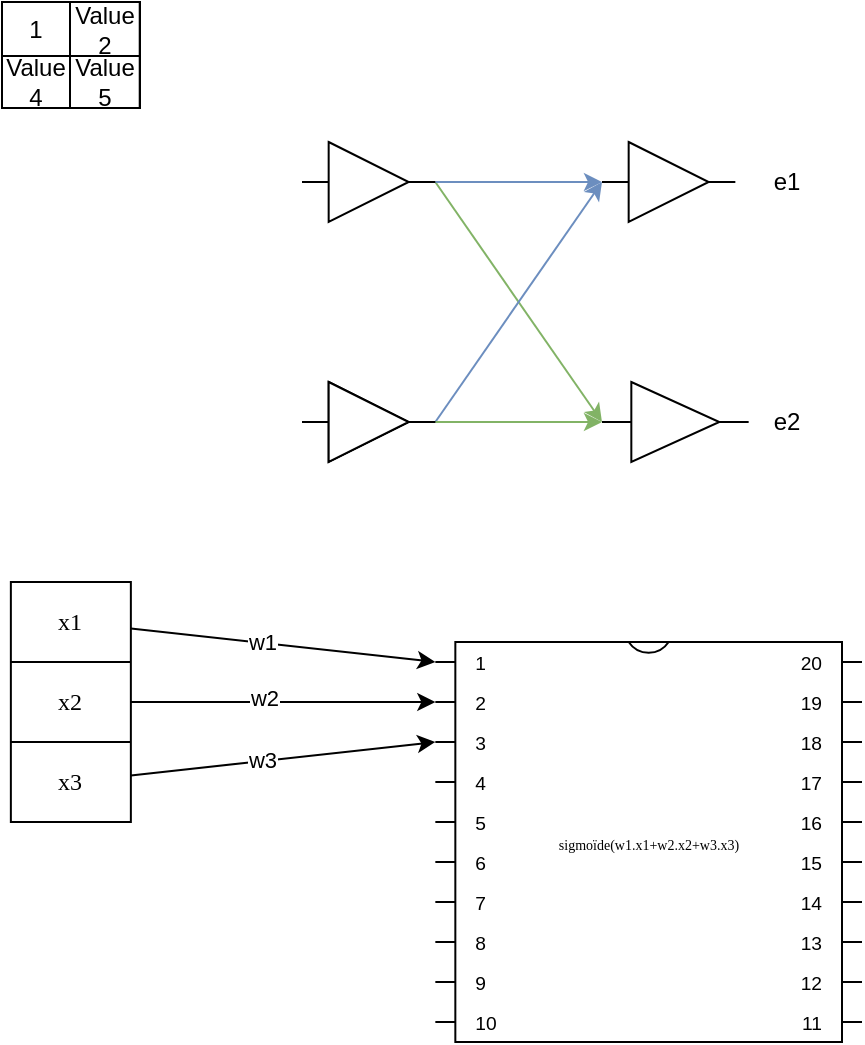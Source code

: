 <mxfile version="24.3.0" type="github">
  <diagram id="C5RBs43oDa-KdzZeNtuy" name="Page-1">
    <mxGraphModel dx="781" dy="423" grid="1" gridSize="10" guides="1" tooltips="1" connect="1" arrows="1" fold="1" page="1" pageScale="1" pageWidth="1169" pageHeight="827" math="0" shadow="0">
      <root>
        <mxCell id="WIyWlLk6GJQsqaUBKTNV-0" />
        <mxCell id="WIyWlLk6GJQsqaUBKTNV-1" parent="WIyWlLk6GJQsqaUBKTNV-0" />
        <mxCell id="LLCsSia3MjpJeiBKYf-Y-13" value="" style="childLayout=tableLayout;recursiveResize=0;shadow=0;fillColor=none;" vertex="1" parent="WIyWlLk6GJQsqaUBKTNV-1">
          <mxGeometry x="10" y="10" width="68.86" height="53" as="geometry" />
        </mxCell>
        <mxCell id="LLCsSia3MjpJeiBKYf-Y-14" value="" style="shape=tableRow;horizontal=0;startSize=0;swimlaneHead=0;swimlaneBody=0;top=0;left=0;bottom=0;right=0;dropTarget=0;collapsible=0;recursiveResize=0;expand=0;fontStyle=0;fillColor=none;strokeColor=inherit;" vertex="1" parent="LLCsSia3MjpJeiBKYf-Y-13">
          <mxGeometry width="68.86" height="27" as="geometry" />
        </mxCell>
        <mxCell id="LLCsSia3MjpJeiBKYf-Y-15" value="1" style="connectable=0;recursiveResize=0;strokeColor=inherit;fillColor=none;align=center;whiteSpace=wrap;html=1;" vertex="1" parent="LLCsSia3MjpJeiBKYf-Y-14">
          <mxGeometry width="34" height="27" as="geometry">
            <mxRectangle width="34" height="27" as="alternateBounds" />
          </mxGeometry>
        </mxCell>
        <mxCell id="LLCsSia3MjpJeiBKYf-Y-16" value="Value 2" style="connectable=0;recursiveResize=0;strokeColor=inherit;fillColor=none;align=center;whiteSpace=wrap;html=1;" vertex="1" parent="LLCsSia3MjpJeiBKYf-Y-14">
          <mxGeometry x="34" width="35" height="27" as="geometry">
            <mxRectangle width="35" height="27" as="alternateBounds" />
          </mxGeometry>
        </mxCell>
        <mxCell id="LLCsSia3MjpJeiBKYf-Y-18" style="shape=tableRow;horizontal=0;startSize=0;swimlaneHead=0;swimlaneBody=0;top=0;left=0;bottom=0;right=0;dropTarget=0;collapsible=0;recursiveResize=0;expand=0;fontStyle=0;fillColor=none;strokeColor=inherit;" vertex="1" parent="LLCsSia3MjpJeiBKYf-Y-13">
          <mxGeometry y="27" width="68.86" height="26" as="geometry" />
        </mxCell>
        <mxCell id="LLCsSia3MjpJeiBKYf-Y-19" value="Value 4" style="connectable=0;recursiveResize=0;strokeColor=inherit;fillColor=none;align=center;whiteSpace=wrap;html=1;" vertex="1" parent="LLCsSia3MjpJeiBKYf-Y-18">
          <mxGeometry width="34" height="26" as="geometry">
            <mxRectangle width="34" height="26" as="alternateBounds" />
          </mxGeometry>
        </mxCell>
        <mxCell id="LLCsSia3MjpJeiBKYf-Y-20" value="Value 5" style="connectable=0;recursiveResize=0;strokeColor=inherit;fillColor=none;align=center;whiteSpace=wrap;html=1;" vertex="1" parent="LLCsSia3MjpJeiBKYf-Y-18">
          <mxGeometry x="34" width="35" height="26" as="geometry">
            <mxRectangle width="35" height="26" as="alternateBounds" />
          </mxGeometry>
        </mxCell>
        <mxCell id="LLCsSia3MjpJeiBKYf-Y-46" style="rounded=0;orthogonalLoop=1;jettySize=auto;html=1;entryX=0;entryY=0.5;entryDx=0;entryDy=0;exitX=1;exitY=0.5;exitDx=0;exitDy=0;shadow=0;fillColor=#d5e8d4;strokeColor=#82b366;" edge="1" parent="WIyWlLk6GJQsqaUBKTNV-1" source="LLCsSia3MjpJeiBKYf-Y-42" target="LLCsSia3MjpJeiBKYf-Y-45">
          <mxGeometry relative="1" as="geometry" />
        </mxCell>
        <mxCell id="LLCsSia3MjpJeiBKYf-Y-48" style="rounded=0;orthogonalLoop=1;jettySize=auto;html=1;exitX=1;exitY=0.5;exitDx=0;exitDy=0;shadow=0;entryX=0;entryY=0.5;entryDx=0;entryDy=0;fillColor=#dae8fc;strokeColor=#6c8ebf;" edge="1" parent="WIyWlLk6GJQsqaUBKTNV-1" source="LLCsSia3MjpJeiBKYf-Y-42" target="LLCsSia3MjpJeiBKYf-Y-44">
          <mxGeometry relative="1" as="geometry">
            <mxPoint x="280" y="140.2" as="targetPoint" />
          </mxGeometry>
        </mxCell>
        <mxCell id="LLCsSia3MjpJeiBKYf-Y-42" value="" style="verticalLabelPosition=bottom;shadow=0;dashed=0;align=center;html=1;verticalAlign=top;shape=mxgraph.electrical.logic_gates.buffer2;" vertex="1" parent="WIyWlLk6GJQsqaUBKTNV-1">
          <mxGeometry x="160" y="80" width="66.67" height="40" as="geometry" />
        </mxCell>
        <mxCell id="LLCsSia3MjpJeiBKYf-Y-47" style="rounded=0;orthogonalLoop=1;jettySize=auto;html=1;exitX=1;exitY=0.5;exitDx=0;exitDy=0;entryX=0;entryY=0.5;entryDx=0;entryDy=0;shadow=0;fillColor=#dae8fc;strokeColor=#6c8ebf;" edge="1" parent="WIyWlLk6GJQsqaUBKTNV-1" source="LLCsSia3MjpJeiBKYf-Y-43" target="LLCsSia3MjpJeiBKYf-Y-44">
          <mxGeometry relative="1" as="geometry" />
        </mxCell>
        <mxCell id="LLCsSia3MjpJeiBKYf-Y-43" value="" style="verticalLabelPosition=bottom;shadow=0;dashed=0;align=center;html=1;verticalAlign=top;shape=mxgraph.electrical.logic_gates.buffer2;" vertex="1" parent="WIyWlLk6GJQsqaUBKTNV-1">
          <mxGeometry x="160" y="200" width="66.67" height="40" as="geometry" />
        </mxCell>
        <mxCell id="LLCsSia3MjpJeiBKYf-Y-44" value="" style="verticalLabelPosition=bottom;shadow=0;dashed=0;align=center;html=1;verticalAlign=top;shape=mxgraph.electrical.logic_gates.buffer2;" vertex="1" parent="WIyWlLk6GJQsqaUBKTNV-1">
          <mxGeometry x="310" y="80" width="66.67" height="40" as="geometry" />
        </mxCell>
        <mxCell id="LLCsSia3MjpJeiBKYf-Y-45" value="" style="verticalLabelPosition=bottom;shadow=0;dashed=0;align=center;html=1;verticalAlign=top;shape=mxgraph.electrical.logic_gates.buffer2;" vertex="1" parent="WIyWlLk6GJQsqaUBKTNV-1">
          <mxGeometry x="310" y="200" width="73.33" height="40" as="geometry" />
        </mxCell>
        <mxCell id="LLCsSia3MjpJeiBKYf-Y-50" style="rounded=0;orthogonalLoop=1;jettySize=auto;html=1;exitX=1;exitY=0.5;exitDx=0;exitDy=0;entryX=0;entryY=0.5;entryDx=0;entryDy=0;shadow=0;fillColor=#d5e8d4;strokeColor=#82b366;" edge="1" parent="WIyWlLk6GJQsqaUBKTNV-1" source="LLCsSia3MjpJeiBKYf-Y-49" target="LLCsSia3MjpJeiBKYf-Y-45">
          <mxGeometry relative="1" as="geometry" />
        </mxCell>
        <mxCell id="LLCsSia3MjpJeiBKYf-Y-49" value="" style="verticalLabelPosition=bottom;shadow=0;dashed=0;align=center;html=1;verticalAlign=top;shape=mxgraph.electrical.logic_gates.buffer2;" vertex="1" parent="WIyWlLk6GJQsqaUBKTNV-1">
          <mxGeometry x="160" y="200" width="66.67" height="40" as="geometry" />
        </mxCell>
        <mxCell id="LLCsSia3MjpJeiBKYf-Y-69" value="&lt;span style=&quot;background-color: initial;&quot;&gt;e&lt;/span&gt;&lt;span style=&quot;background-color: initial;&quot;&gt;1&lt;/span&gt;" style="text;html=1;align=center;verticalAlign=middle;resizable=0;points=[];autosize=1;strokeColor=none;fillColor=none;" vertex="1" parent="WIyWlLk6GJQsqaUBKTNV-1">
          <mxGeometry x="381.67" y="85" width="40" height="30" as="geometry" />
        </mxCell>
        <mxCell id="LLCsSia3MjpJeiBKYf-Y-70" value="&lt;span style=&quot;background-color: initial;&quot;&gt;e2&lt;/span&gt;" style="text;html=1;align=center;verticalAlign=middle;resizable=0;points=[];autosize=1;strokeColor=none;fillColor=none;" vertex="1" parent="WIyWlLk6GJQsqaUBKTNV-1">
          <mxGeometry x="381.67" y="205" width="40" height="30" as="geometry" />
        </mxCell>
        <mxCell id="LLCsSia3MjpJeiBKYf-Y-80" value="&lt;font style=&quot;font-size: 7px;&quot; face=&quot;Verdana&quot;&gt;sigmoïde(w1.x1+w2.x2+w3.x3)&lt;/font&gt;" style="shadow=0;dashed=0;align=center;html=1;strokeWidth=1;shape=mxgraph.electrical.logic_gates.dual_inline_ic;labelNames=a,b,c,d,e,f,g,h,i,j,k,l,m,n,o,p,q,r,s,t;whiteSpace=wrap;" vertex="1" parent="WIyWlLk6GJQsqaUBKTNV-1">
          <mxGeometry x="226.67" y="330" width="213.33" height="200" as="geometry" />
        </mxCell>
        <mxCell id="LLCsSia3MjpJeiBKYf-Y-87" value="" style="shape=table;startSize=0;container=1;collapsible=0;childLayout=tableLayout;" vertex="1" parent="WIyWlLk6GJQsqaUBKTNV-1">
          <mxGeometry x="14.43" y="300" width="60" height="120" as="geometry" />
        </mxCell>
        <mxCell id="LLCsSia3MjpJeiBKYf-Y-88" value="" style="shape=tableRow;horizontal=0;startSize=0;swimlaneHead=0;swimlaneBody=0;strokeColor=inherit;top=0;left=0;bottom=0;right=0;collapsible=0;dropTarget=0;fillColor=none;points=[[0,0.5],[1,0.5]];portConstraint=eastwest;" vertex="1" parent="LLCsSia3MjpJeiBKYf-Y-87">
          <mxGeometry width="60" height="40" as="geometry" />
        </mxCell>
        <mxCell id="LLCsSia3MjpJeiBKYf-Y-89" value="x1" style="shape=partialRectangle;html=1;whiteSpace=wrap;connectable=0;strokeColor=inherit;overflow=hidden;fillColor=none;top=0;left=0;bottom=0;right=0;pointerEvents=1;fontFamily=Verdana;" vertex="1" parent="LLCsSia3MjpJeiBKYf-Y-88">
          <mxGeometry width="60" height="40" as="geometry">
            <mxRectangle width="60" height="40" as="alternateBounds" />
          </mxGeometry>
        </mxCell>
        <mxCell id="LLCsSia3MjpJeiBKYf-Y-90" value="" style="shape=tableRow;horizontal=0;startSize=0;swimlaneHead=0;swimlaneBody=0;strokeColor=inherit;top=0;left=0;bottom=0;right=0;collapsible=0;dropTarget=0;fillColor=none;points=[[0,0.5],[1,0.5]];portConstraint=eastwest;" vertex="1" parent="LLCsSia3MjpJeiBKYf-Y-87">
          <mxGeometry y="40" width="60" height="40" as="geometry" />
        </mxCell>
        <mxCell id="LLCsSia3MjpJeiBKYf-Y-91" value="x2" style="shape=partialRectangle;html=1;whiteSpace=wrap;connectable=0;strokeColor=inherit;overflow=hidden;fillColor=none;top=0;left=0;bottom=0;right=0;pointerEvents=1;fontFamily=Verdana;" vertex="1" parent="LLCsSia3MjpJeiBKYf-Y-90">
          <mxGeometry width="60" height="40" as="geometry">
            <mxRectangle width="60" height="40" as="alternateBounds" />
          </mxGeometry>
        </mxCell>
        <mxCell id="LLCsSia3MjpJeiBKYf-Y-92" value="" style="shape=tableRow;horizontal=0;startSize=0;swimlaneHead=0;swimlaneBody=0;strokeColor=inherit;top=0;left=0;bottom=0;right=0;collapsible=0;dropTarget=0;fillColor=none;points=[[0,0.5],[1,0.5]];portConstraint=eastwest;" vertex="1" parent="LLCsSia3MjpJeiBKYf-Y-87">
          <mxGeometry y="80" width="60" height="40" as="geometry" />
        </mxCell>
        <mxCell id="LLCsSia3MjpJeiBKYf-Y-93" value="x3" style="shape=partialRectangle;html=1;whiteSpace=wrap;connectable=0;strokeColor=inherit;overflow=hidden;fillColor=none;top=0;left=0;bottom=0;right=0;pointerEvents=1;fontFamily=Verdana;" vertex="1" parent="LLCsSia3MjpJeiBKYf-Y-92">
          <mxGeometry width="60" height="40" as="geometry">
            <mxRectangle width="60" height="40" as="alternateBounds" />
          </mxGeometry>
        </mxCell>
        <mxCell id="LLCsSia3MjpJeiBKYf-Y-101" style="edgeStyle=none;rounded=0;orthogonalLoop=1;jettySize=auto;html=1;entryX=0;entryY=0;entryDx=0;entryDy=10;entryPerimeter=0;" edge="1" parent="WIyWlLk6GJQsqaUBKTNV-1" source="LLCsSia3MjpJeiBKYf-Y-88" target="LLCsSia3MjpJeiBKYf-Y-80">
          <mxGeometry relative="1" as="geometry" />
        </mxCell>
        <mxCell id="LLCsSia3MjpJeiBKYf-Y-104" value="w1" style="edgeLabel;html=1;align=center;verticalAlign=middle;resizable=0;points=[];" vertex="1" connectable="0" parent="LLCsSia3MjpJeiBKYf-Y-101">
          <mxGeometry x="-0.064" y="1" relative="1" as="geometry">
            <mxPoint x="-6" as="offset" />
          </mxGeometry>
        </mxCell>
        <mxCell id="LLCsSia3MjpJeiBKYf-Y-102" style="edgeStyle=none;rounded=0;orthogonalLoop=1;jettySize=auto;html=1;entryX=0;entryY=0;entryDx=0;entryDy=30;entryPerimeter=0;" edge="1" parent="WIyWlLk6GJQsqaUBKTNV-1" source="LLCsSia3MjpJeiBKYf-Y-90" target="LLCsSia3MjpJeiBKYf-Y-80">
          <mxGeometry relative="1" as="geometry" />
        </mxCell>
        <mxCell id="LLCsSia3MjpJeiBKYf-Y-105" value="w2" style="edgeLabel;html=1;align=center;verticalAlign=middle;resizable=0;points=[];" vertex="1" connectable="0" parent="LLCsSia3MjpJeiBKYf-Y-102">
          <mxGeometry x="-0.135" y="2" relative="1" as="geometry">
            <mxPoint as="offset" />
          </mxGeometry>
        </mxCell>
        <mxCell id="LLCsSia3MjpJeiBKYf-Y-103" style="edgeStyle=none;rounded=0;orthogonalLoop=1;jettySize=auto;html=1;entryX=0;entryY=0;entryDx=0;entryDy=50;entryPerimeter=0;" edge="1" parent="WIyWlLk6GJQsqaUBKTNV-1" source="LLCsSia3MjpJeiBKYf-Y-92" target="LLCsSia3MjpJeiBKYf-Y-80">
          <mxGeometry relative="1" as="geometry" />
        </mxCell>
        <mxCell id="LLCsSia3MjpJeiBKYf-Y-106" value="w3" style="edgeLabel;html=1;align=center;verticalAlign=middle;resizable=0;points=[];" vertex="1" connectable="0" parent="LLCsSia3MjpJeiBKYf-Y-103">
          <mxGeometry x="-0.144" y="1" relative="1" as="geometry">
            <mxPoint as="offset" />
          </mxGeometry>
        </mxCell>
      </root>
    </mxGraphModel>
  </diagram>
</mxfile>
